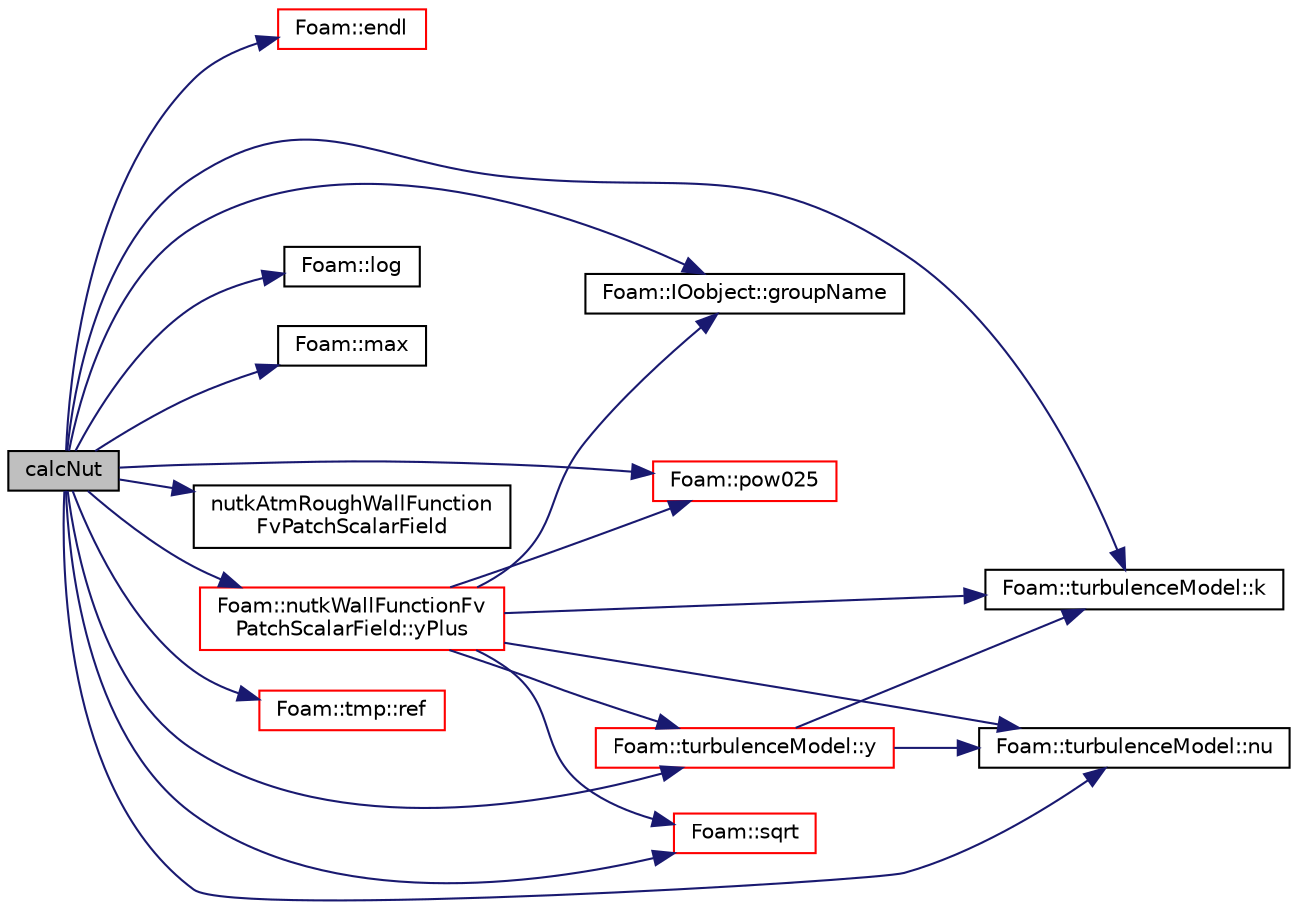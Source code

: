 digraph "calcNut"
{
  bgcolor="transparent";
  edge [fontname="Helvetica",fontsize="10",labelfontname="Helvetica",labelfontsize="10"];
  node [fontname="Helvetica",fontsize="10",shape=record];
  rankdir="LR";
  Node1 [label="calcNut",height=0.2,width=0.4,color="black", fillcolor="grey75", style="filled", fontcolor="black"];
  Node1 -> Node2 [color="midnightblue",fontsize="10",style="solid",fontname="Helvetica"];
  Node2 [label="Foam::endl",height=0.2,width=0.4,color="red",URL="$a10936.html#a2db8fe02a0d3909e9351bb4275b23ce4",tooltip="Add newline and flush stream. "];
  Node1 -> Node3 [color="midnightblue",fontsize="10",style="solid",fontname="Helvetica"];
  Node3 [label="Foam::IOobject::groupName",height=0.2,width=0.4,color="black",URL="$a01203.html#ad5705e6da2a025ad75b4cf5d748d7d30"];
  Node1 -> Node4 [color="midnightblue",fontsize="10",style="solid",fontname="Helvetica"];
  Node4 [label="Foam::turbulenceModel::k",height=0.2,width=0.4,color="black",URL="$a02791.html#a3f82cf7bd1acf0346fcf9c6f6af56834",tooltip="Return the turbulence kinetic energy. "];
  Node1 -> Node5 [color="midnightblue",fontsize="10",style="solid",fontname="Helvetica"];
  Node5 [label="Foam::log",height=0.2,width=0.4,color="black",URL="$a10936.html#a6e89590da9859ad497977e08f110d4b5"];
  Node1 -> Node6 [color="midnightblue",fontsize="10",style="solid",fontname="Helvetica"];
  Node6 [label="Foam::max",height=0.2,width=0.4,color="black",URL="$a10936.html#ac993e906cf2774ae77e666bc24e81733"];
  Node1 -> Node7 [color="midnightblue",fontsize="10",style="solid",fontname="Helvetica"];
  Node7 [label="Foam::turbulenceModel::nu",height=0.2,width=0.4,color="black",URL="$a02791.html#a873c2bd19b9d6641c6c1f03df3a292aa",tooltip="Return the laminar viscosity. "];
  Node1 -> Node8 [color="midnightblue",fontsize="10",style="solid",fontname="Helvetica"];
  Node8 [label="nutkAtmRoughWallFunction\lFvPatchScalarField",height=0.2,width=0.4,color="black",URL="$a01721.html#a070e0633ebf21fc704df371194dc3397",tooltip="Construct from patch and internal field. "];
  Node1 -> Node9 [color="midnightblue",fontsize="10",style="solid",fontname="Helvetica"];
  Node9 [label="Foam::pow025",height=0.2,width=0.4,color="red",URL="$a10936.html#af8d7dc24dfce32ee37c1210e616966e1"];
  Node1 -> Node10 [color="midnightblue",fontsize="10",style="solid",fontname="Helvetica"];
  Node10 [label="Foam::tmp::ref",height=0.2,width=0.4,color="red",URL="$a02713.html#a355da090b61b5b48e7435dec5942b7e9",tooltip="Return non-const reference or generate a fatal error. "];
  Node1 -> Node11 [color="midnightblue",fontsize="10",style="solid",fontname="Helvetica"];
  Node11 [label="Foam::sqrt",height=0.2,width=0.4,color="red",URL="$a10936.html#a8616bd62eebf2342a80222fecb1bda71"];
  Node1 -> Node12 [color="midnightblue",fontsize="10",style="solid",fontname="Helvetica"];
  Node12 [label="Foam::turbulenceModel::y",height=0.2,width=0.4,color="red",URL="$a02791.html#a786f55d8a1d6a0900d1798fd04595c14",tooltip="Return the near wall distances. "];
  Node12 -> Node7 [color="midnightblue",fontsize="10",style="solid",fontname="Helvetica"];
  Node12 -> Node4 [color="midnightblue",fontsize="10",style="solid",fontname="Helvetica"];
  Node1 -> Node13 [color="midnightblue",fontsize="10",style="solid",fontname="Helvetica"];
  Node13 [label="Foam::nutkWallFunctionFv\lPatchScalarField::yPlus",height=0.2,width=0.4,color="red",URL="$a01724.html#af22569bc92132fb30885ef7f6ec81873",tooltip="Calculate and return the yPlus at the boundary. "];
  Node13 -> Node3 [color="midnightblue",fontsize="10",style="solid",fontname="Helvetica"];
  Node13 -> Node12 [color="midnightblue",fontsize="10",style="solid",fontname="Helvetica"];
  Node13 -> Node4 [color="midnightblue",fontsize="10",style="solid",fontname="Helvetica"];
  Node13 -> Node7 [color="midnightblue",fontsize="10",style="solid",fontname="Helvetica"];
  Node13 -> Node9 [color="midnightblue",fontsize="10",style="solid",fontname="Helvetica"];
  Node13 -> Node11 [color="midnightblue",fontsize="10",style="solid",fontname="Helvetica"];
}

